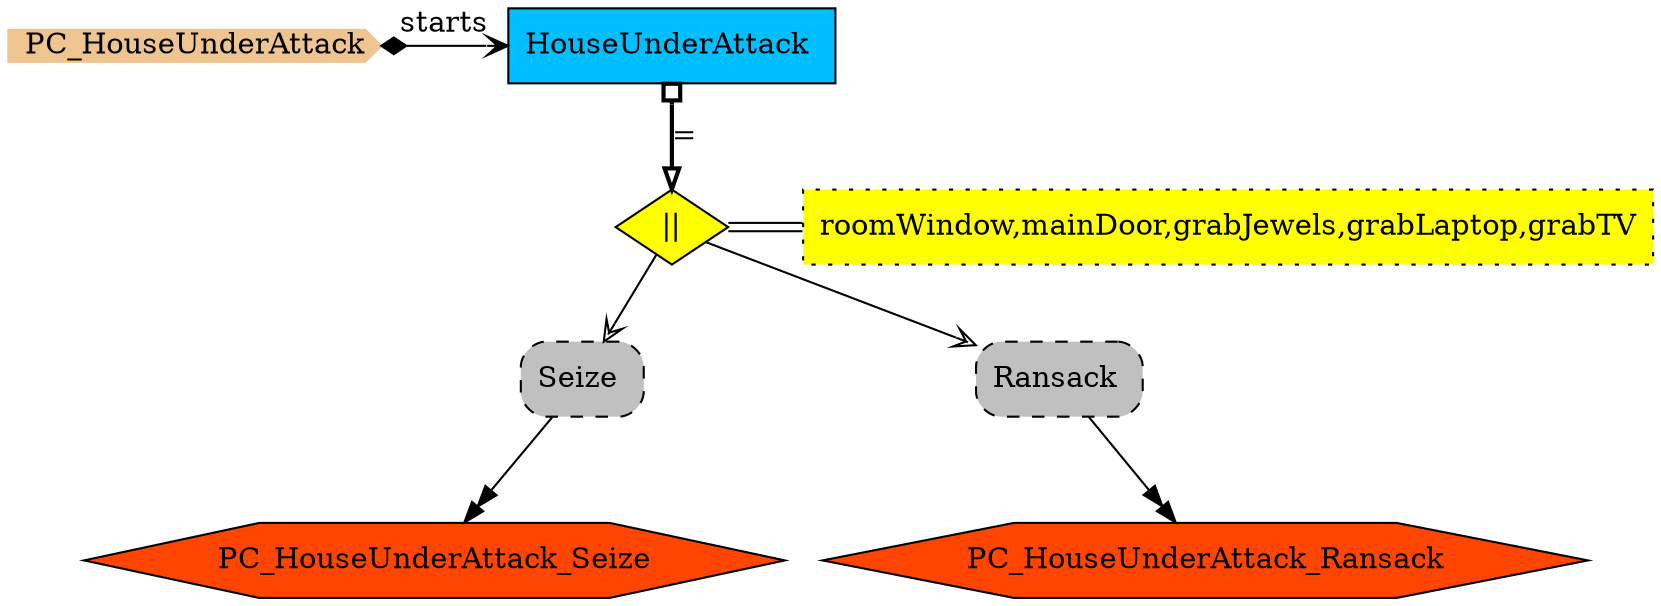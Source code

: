 digraph {
StartN_ [shape = cds,color=burlywood2,style=filled,height=.2,width=.2, label =PC_HouseUnderAttack];
RefSeize [shape=rectangle,fillcolor=gray,style="rounded,filled,dashed",label="Seize "];
PC_HouseUnderAttack_Seize [shape=hexagon,fillcolor=orangered,style=filled,label =PC_HouseUnderAttack_Seize];
RefRansack [shape=rectangle,fillcolor=gray,style="rounded,filled,dashed",label="Ransack "];
PC_HouseUnderAttack_Ransack [shape=hexagon,fillcolor=orangered,style=filled,label =PC_HouseUnderAttack_Ransack];
HouseUnderAttack [shape=box,fillcolor=deepskyblue,style = filled,label="HouseUnderAttack "];
OpHouseUnderAttack [shape=diamond,fillcolor=yellow,style = filled,label="||"];
OpHouseUnderAttack_ps[shape=rect,fillcolor=yellow,style="filled,dotted",label="roomWindow,mainDoor,grabJewels,grabLaptop,grabTV"];
OpHouseUnderAttack->OpHouseUnderAttack_ps [dir=none,color="black:invis:black"];
{rank=same;OpHouseUnderAttack,OpHouseUnderAttack_ps}

{rank=min;StartN_,HouseUnderAttack}

OpHouseUnderAttack->RefSeize[arrowhead="vee",fillcolor=white];
RefSeize->PC_HouseUnderAttack_Seize[arrowhead="normalnormal",label=" "];
OpHouseUnderAttack->RefRansack[arrowhead="vee",fillcolor=white];
RefRansack->PC_HouseUnderAttack_Ransack[arrowhead="normalnormal",label=" "];
StartN_->HouseUnderAttack[arrowhead="open",arrowtail=diamond,dir=both,label="starts"];
HouseUnderAttack->OpHouseUnderAttack[arrowhead="onormal",dir=both,arrowtail=obox,penwidth=2,label="="];
}